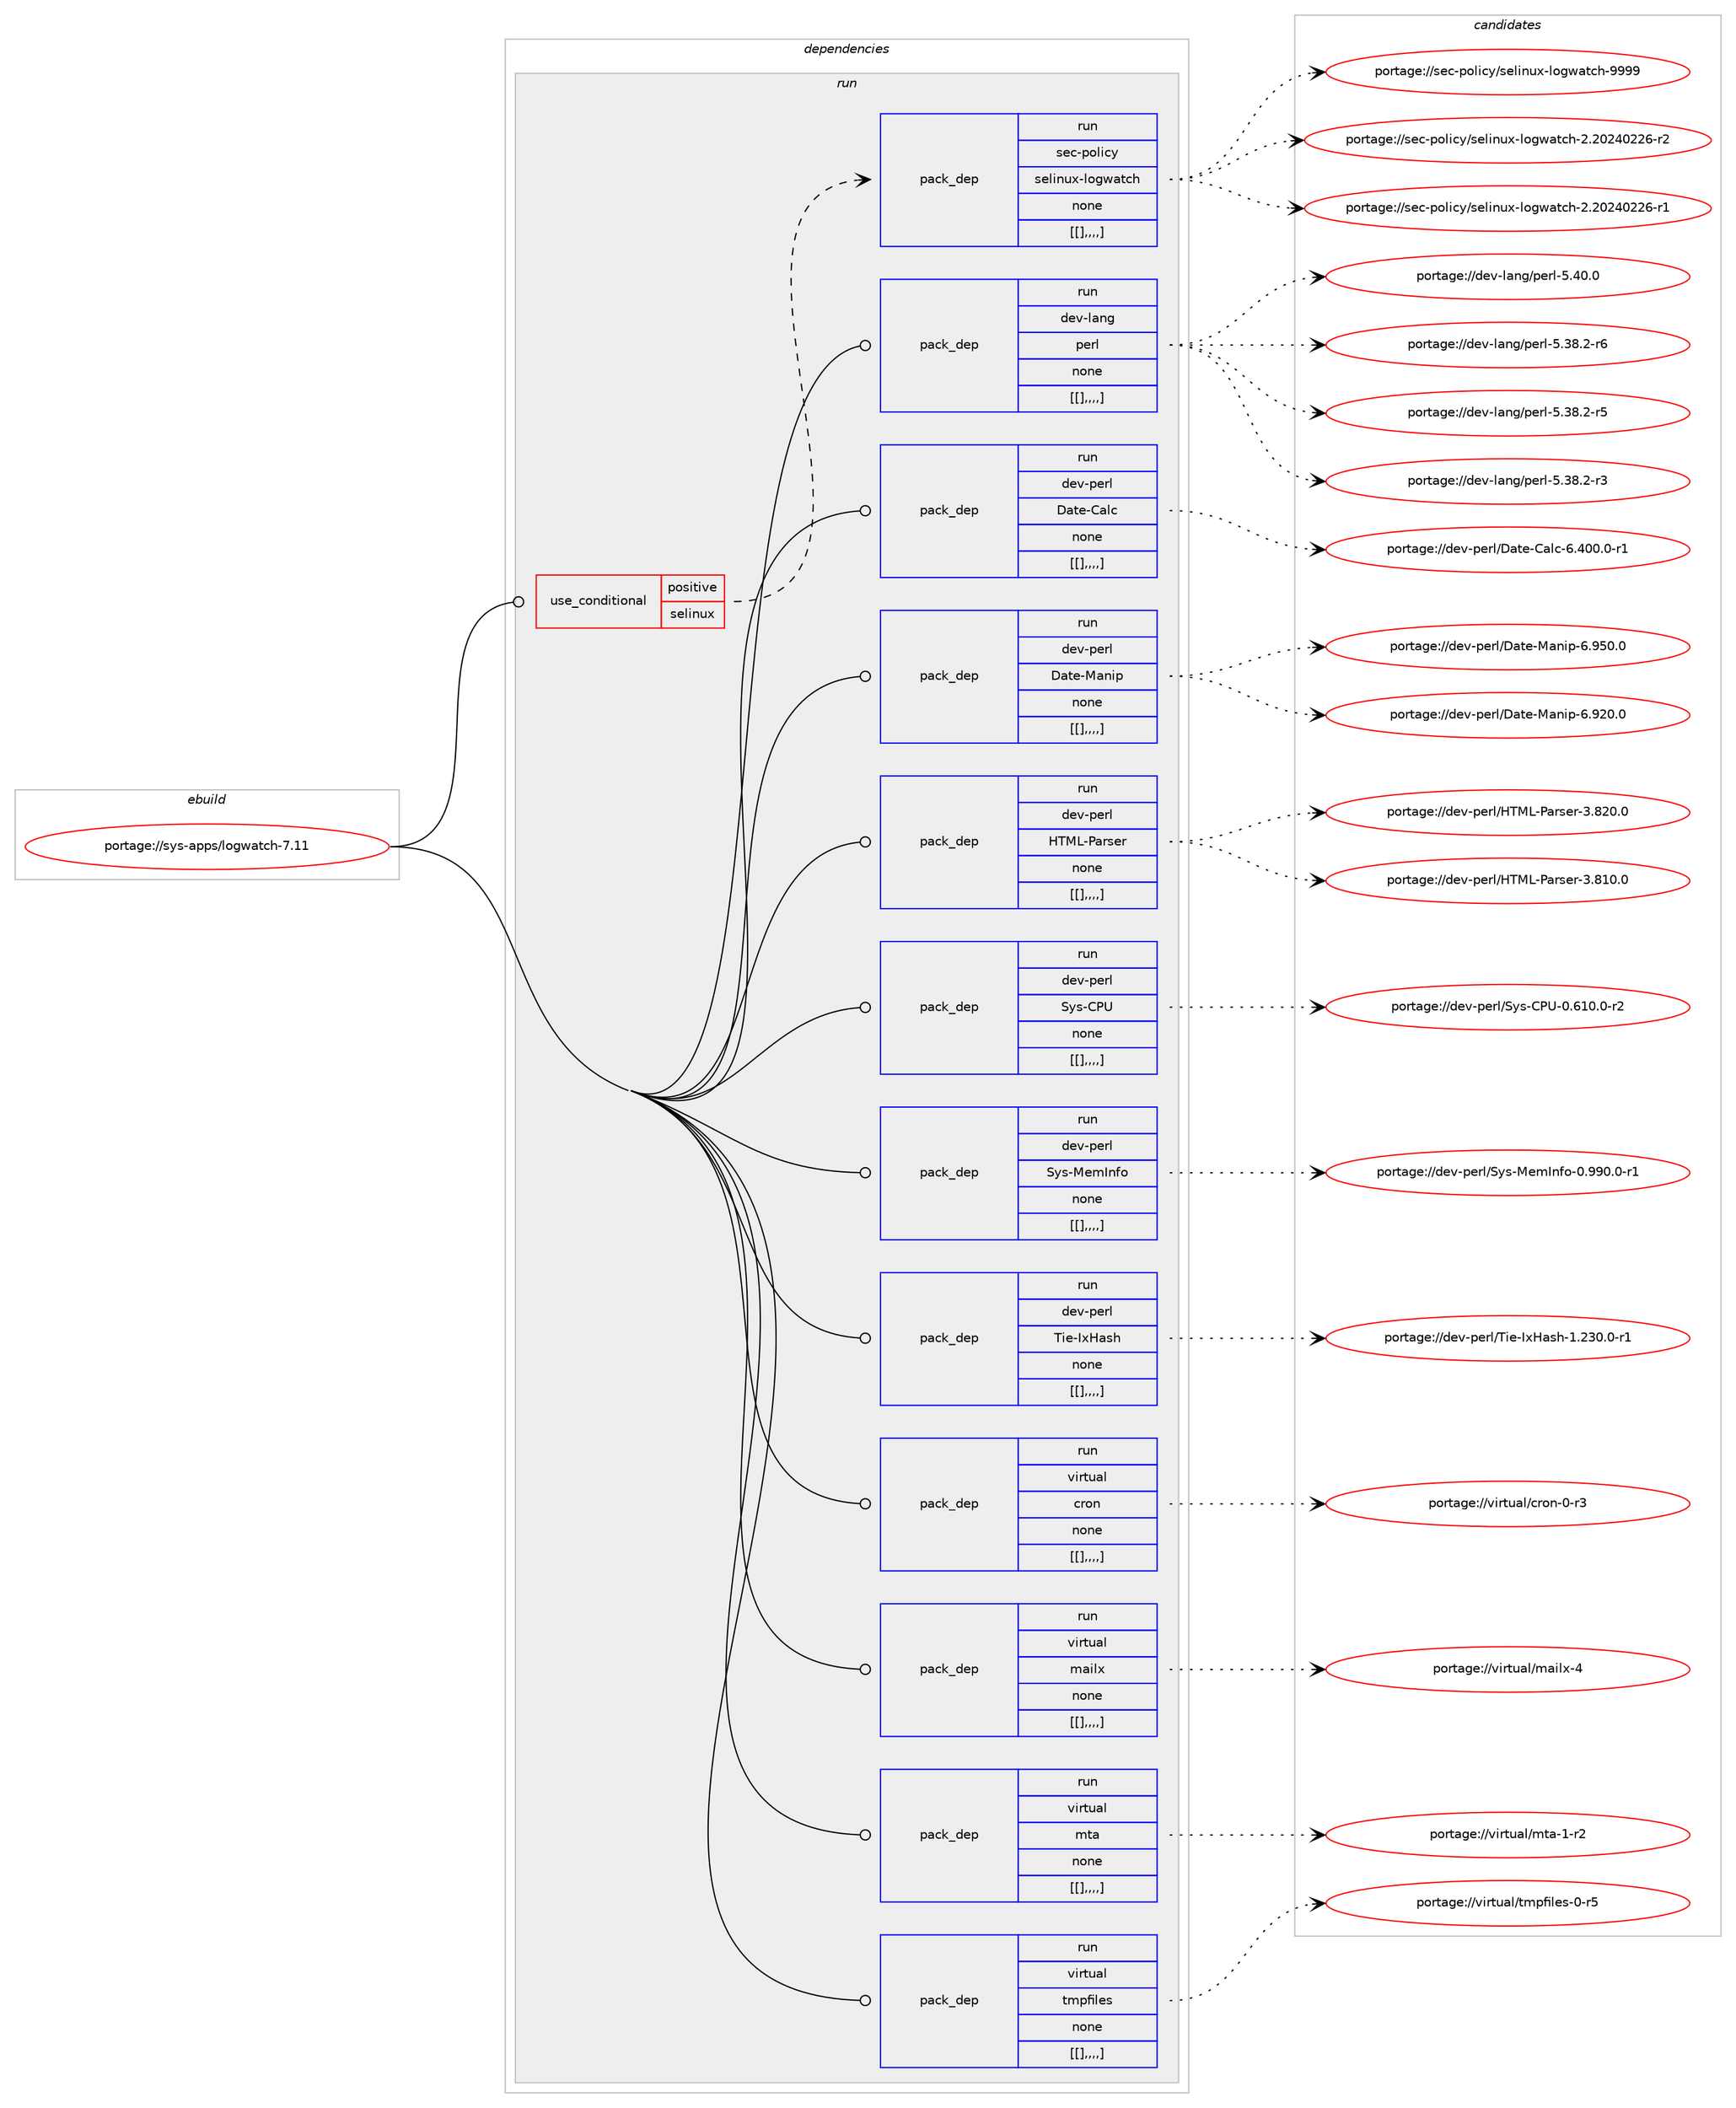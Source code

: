 digraph prolog {

# *************
# Graph options
# *************

newrank=true;
concentrate=true;
compound=true;
graph [rankdir=LR,fontname=Helvetica,fontsize=10,ranksep=1.5];#, ranksep=2.5, nodesep=0.2];
edge  [arrowhead=vee];
node  [fontname=Helvetica,fontsize=10];

# **********
# The ebuild
# **********

subgraph cluster_leftcol {
color=gray;
label=<<i>ebuild</i>>;
id [label="portage://sys-apps/logwatch-7.11", color=red, width=4, href="../sys-apps/logwatch-7.11.svg"];
}

# ****************
# The dependencies
# ****************

subgraph cluster_midcol {
color=gray;
label=<<i>dependencies</i>>;
subgraph cluster_compile {
fillcolor="#eeeeee";
style=filled;
label=<<i>compile</i>>;
}
subgraph cluster_compileandrun {
fillcolor="#eeeeee";
style=filled;
label=<<i>compile and run</i>>;
}
subgraph cluster_run {
fillcolor="#eeeeee";
style=filled;
label=<<i>run</i>>;
subgraph cond115363 {
dependency437498 [label=<<TABLE BORDER="0" CELLBORDER="1" CELLSPACING="0" CELLPADDING="4"><TR><TD ROWSPAN="3" CELLPADDING="10">use_conditional</TD></TR><TR><TD>positive</TD></TR><TR><TD>selinux</TD></TR></TABLE>>, shape=none, color=red];
subgraph pack319079 {
dependency437499 [label=<<TABLE BORDER="0" CELLBORDER="1" CELLSPACING="0" CELLPADDING="4" WIDTH="220"><TR><TD ROWSPAN="6" CELLPADDING="30">pack_dep</TD></TR><TR><TD WIDTH="110">run</TD></TR><TR><TD>sec-policy</TD></TR><TR><TD>selinux-logwatch</TD></TR><TR><TD>none</TD></TR><TR><TD>[[],,,,]</TD></TR></TABLE>>, shape=none, color=blue];
}
dependency437498:e -> dependency437499:w [weight=20,style="dashed",arrowhead="vee"];
}
id:e -> dependency437498:w [weight=20,style="solid",arrowhead="odot"];
subgraph pack319080 {
dependency437500 [label=<<TABLE BORDER="0" CELLBORDER="1" CELLSPACING="0" CELLPADDING="4" WIDTH="220"><TR><TD ROWSPAN="6" CELLPADDING="30">pack_dep</TD></TR><TR><TD WIDTH="110">run</TD></TR><TR><TD>dev-lang</TD></TR><TR><TD>perl</TD></TR><TR><TD>none</TD></TR><TR><TD>[[],,,,]</TD></TR></TABLE>>, shape=none, color=blue];
}
id:e -> dependency437500:w [weight=20,style="solid",arrowhead="odot"];
subgraph pack319081 {
dependency437501 [label=<<TABLE BORDER="0" CELLBORDER="1" CELLSPACING="0" CELLPADDING="4" WIDTH="220"><TR><TD ROWSPAN="6" CELLPADDING="30">pack_dep</TD></TR><TR><TD WIDTH="110">run</TD></TR><TR><TD>dev-perl</TD></TR><TR><TD>Date-Calc</TD></TR><TR><TD>none</TD></TR><TR><TD>[[],,,,]</TD></TR></TABLE>>, shape=none, color=blue];
}
id:e -> dependency437501:w [weight=20,style="solid",arrowhead="odot"];
subgraph pack319082 {
dependency437502 [label=<<TABLE BORDER="0" CELLBORDER="1" CELLSPACING="0" CELLPADDING="4" WIDTH="220"><TR><TD ROWSPAN="6" CELLPADDING="30">pack_dep</TD></TR><TR><TD WIDTH="110">run</TD></TR><TR><TD>dev-perl</TD></TR><TR><TD>Date-Manip</TD></TR><TR><TD>none</TD></TR><TR><TD>[[],,,,]</TD></TR></TABLE>>, shape=none, color=blue];
}
id:e -> dependency437502:w [weight=20,style="solid",arrowhead="odot"];
subgraph pack319083 {
dependency437503 [label=<<TABLE BORDER="0" CELLBORDER="1" CELLSPACING="0" CELLPADDING="4" WIDTH="220"><TR><TD ROWSPAN="6" CELLPADDING="30">pack_dep</TD></TR><TR><TD WIDTH="110">run</TD></TR><TR><TD>dev-perl</TD></TR><TR><TD>HTML-Parser</TD></TR><TR><TD>none</TD></TR><TR><TD>[[],,,,]</TD></TR></TABLE>>, shape=none, color=blue];
}
id:e -> dependency437503:w [weight=20,style="solid",arrowhead="odot"];
subgraph pack319084 {
dependency437504 [label=<<TABLE BORDER="0" CELLBORDER="1" CELLSPACING="0" CELLPADDING="4" WIDTH="220"><TR><TD ROWSPAN="6" CELLPADDING="30">pack_dep</TD></TR><TR><TD WIDTH="110">run</TD></TR><TR><TD>dev-perl</TD></TR><TR><TD>Sys-CPU</TD></TR><TR><TD>none</TD></TR><TR><TD>[[],,,,]</TD></TR></TABLE>>, shape=none, color=blue];
}
id:e -> dependency437504:w [weight=20,style="solid",arrowhead="odot"];
subgraph pack319085 {
dependency437505 [label=<<TABLE BORDER="0" CELLBORDER="1" CELLSPACING="0" CELLPADDING="4" WIDTH="220"><TR><TD ROWSPAN="6" CELLPADDING="30">pack_dep</TD></TR><TR><TD WIDTH="110">run</TD></TR><TR><TD>dev-perl</TD></TR><TR><TD>Sys-MemInfo</TD></TR><TR><TD>none</TD></TR><TR><TD>[[],,,,]</TD></TR></TABLE>>, shape=none, color=blue];
}
id:e -> dependency437505:w [weight=20,style="solid",arrowhead="odot"];
subgraph pack319086 {
dependency437506 [label=<<TABLE BORDER="0" CELLBORDER="1" CELLSPACING="0" CELLPADDING="4" WIDTH="220"><TR><TD ROWSPAN="6" CELLPADDING="30">pack_dep</TD></TR><TR><TD WIDTH="110">run</TD></TR><TR><TD>dev-perl</TD></TR><TR><TD>Tie-IxHash</TD></TR><TR><TD>none</TD></TR><TR><TD>[[],,,,]</TD></TR></TABLE>>, shape=none, color=blue];
}
id:e -> dependency437506:w [weight=20,style="solid",arrowhead="odot"];
subgraph pack319087 {
dependency437507 [label=<<TABLE BORDER="0" CELLBORDER="1" CELLSPACING="0" CELLPADDING="4" WIDTH="220"><TR><TD ROWSPAN="6" CELLPADDING="30">pack_dep</TD></TR><TR><TD WIDTH="110">run</TD></TR><TR><TD>virtual</TD></TR><TR><TD>cron</TD></TR><TR><TD>none</TD></TR><TR><TD>[[],,,,]</TD></TR></TABLE>>, shape=none, color=blue];
}
id:e -> dependency437507:w [weight=20,style="solid",arrowhead="odot"];
subgraph pack319088 {
dependency437508 [label=<<TABLE BORDER="0" CELLBORDER="1" CELLSPACING="0" CELLPADDING="4" WIDTH="220"><TR><TD ROWSPAN="6" CELLPADDING="30">pack_dep</TD></TR><TR><TD WIDTH="110">run</TD></TR><TR><TD>virtual</TD></TR><TR><TD>mailx</TD></TR><TR><TD>none</TD></TR><TR><TD>[[],,,,]</TD></TR></TABLE>>, shape=none, color=blue];
}
id:e -> dependency437508:w [weight=20,style="solid",arrowhead="odot"];
subgraph pack319089 {
dependency437509 [label=<<TABLE BORDER="0" CELLBORDER="1" CELLSPACING="0" CELLPADDING="4" WIDTH="220"><TR><TD ROWSPAN="6" CELLPADDING="30">pack_dep</TD></TR><TR><TD WIDTH="110">run</TD></TR><TR><TD>virtual</TD></TR><TR><TD>mta</TD></TR><TR><TD>none</TD></TR><TR><TD>[[],,,,]</TD></TR></TABLE>>, shape=none, color=blue];
}
id:e -> dependency437509:w [weight=20,style="solid",arrowhead="odot"];
subgraph pack319090 {
dependency437510 [label=<<TABLE BORDER="0" CELLBORDER="1" CELLSPACING="0" CELLPADDING="4" WIDTH="220"><TR><TD ROWSPAN="6" CELLPADDING="30">pack_dep</TD></TR><TR><TD WIDTH="110">run</TD></TR><TR><TD>virtual</TD></TR><TR><TD>tmpfiles</TD></TR><TR><TD>none</TD></TR><TR><TD>[[],,,,]</TD></TR></TABLE>>, shape=none, color=blue];
}
id:e -> dependency437510:w [weight=20,style="solid",arrowhead="odot"];
}
}

# **************
# The candidates
# **************

subgraph cluster_choices {
rank=same;
color=gray;
label=<<i>candidates</i>>;

subgraph choice319079 {
color=black;
nodesep=1;
choice115101994511211110810599121471151011081051101171204510811110311997116991044557575757 [label="portage://sec-policy/selinux-logwatch-9999", color=red, width=4,href="../sec-policy/selinux-logwatch-9999.svg"];
choice1151019945112111108105991214711510110810511011712045108111103119971169910445504650485052485050544511450 [label="portage://sec-policy/selinux-logwatch-2.20240226-r2", color=red, width=4,href="../sec-policy/selinux-logwatch-2.20240226-r2.svg"];
choice1151019945112111108105991214711510110810511011712045108111103119971169910445504650485052485050544511449 [label="portage://sec-policy/selinux-logwatch-2.20240226-r1", color=red, width=4,href="../sec-policy/selinux-logwatch-2.20240226-r1.svg"];
dependency437499:e -> choice115101994511211110810599121471151011081051101171204510811110311997116991044557575757:w [style=dotted,weight="100"];
dependency437499:e -> choice1151019945112111108105991214711510110810511011712045108111103119971169910445504650485052485050544511450:w [style=dotted,weight="100"];
dependency437499:e -> choice1151019945112111108105991214711510110810511011712045108111103119971169910445504650485052485050544511449:w [style=dotted,weight="100"];
}
subgraph choice319080 {
color=black;
nodesep=1;
choice10010111845108971101034711210111410845534652484648 [label="portage://dev-lang/perl-5.40.0", color=red, width=4,href="../dev-lang/perl-5.40.0.svg"];
choice100101118451089711010347112101114108455346515646504511454 [label="portage://dev-lang/perl-5.38.2-r6", color=red, width=4,href="../dev-lang/perl-5.38.2-r6.svg"];
choice100101118451089711010347112101114108455346515646504511453 [label="portage://dev-lang/perl-5.38.2-r5", color=red, width=4,href="../dev-lang/perl-5.38.2-r5.svg"];
choice100101118451089711010347112101114108455346515646504511451 [label="portage://dev-lang/perl-5.38.2-r3", color=red, width=4,href="../dev-lang/perl-5.38.2-r3.svg"];
dependency437500:e -> choice10010111845108971101034711210111410845534652484648:w [style=dotted,weight="100"];
dependency437500:e -> choice100101118451089711010347112101114108455346515646504511454:w [style=dotted,weight="100"];
dependency437500:e -> choice100101118451089711010347112101114108455346515646504511453:w [style=dotted,weight="100"];
dependency437500:e -> choice100101118451089711010347112101114108455346515646504511451:w [style=dotted,weight="100"];
}
subgraph choice319081 {
color=black;
nodesep=1;
choice100101118451121011141084768971161014567971089945544652484846484511449 [label="portage://dev-perl/Date-Calc-6.400.0-r1", color=red, width=4,href="../dev-perl/Date-Calc-6.400.0-r1.svg"];
dependency437501:e -> choice100101118451121011141084768971161014567971089945544652484846484511449:w [style=dotted,weight="100"];
}
subgraph choice319082 {
color=black;
nodesep=1;
choice100101118451121011141084768971161014577971101051124554465753484648 [label="portage://dev-perl/Date-Manip-6.950.0", color=red, width=4,href="../dev-perl/Date-Manip-6.950.0.svg"];
choice100101118451121011141084768971161014577971101051124554465750484648 [label="portage://dev-perl/Date-Manip-6.920.0", color=red, width=4,href="../dev-perl/Date-Manip-6.920.0.svg"];
dependency437502:e -> choice100101118451121011141084768971161014577971101051124554465753484648:w [style=dotted,weight="100"];
dependency437502:e -> choice100101118451121011141084768971161014577971101051124554465750484648:w [style=dotted,weight="100"];
}
subgraph choice319083 {
color=black;
nodesep=1;
choice1001011184511210111410847728477764580971141151011144551465650484648 [label="portage://dev-perl/HTML-Parser-3.820.0", color=red, width=4,href="../dev-perl/HTML-Parser-3.820.0.svg"];
choice1001011184511210111410847728477764580971141151011144551465649484648 [label="portage://dev-perl/HTML-Parser-3.810.0", color=red, width=4,href="../dev-perl/HTML-Parser-3.810.0.svg"];
dependency437503:e -> choice1001011184511210111410847728477764580971141151011144551465650484648:w [style=dotted,weight="100"];
dependency437503:e -> choice1001011184511210111410847728477764580971141151011144551465649484648:w [style=dotted,weight="100"];
}
subgraph choice319084 {
color=black;
nodesep=1;
choice1001011184511210111410847831211154567808545484654494846484511450 [label="portage://dev-perl/Sys-CPU-0.610.0-r2", color=red, width=4,href="../dev-perl/Sys-CPU-0.610.0-r2.svg"];
dependency437504:e -> choice1001011184511210111410847831211154567808545484654494846484511450:w [style=dotted,weight="100"];
}
subgraph choice319085 {
color=black;
nodesep=1;
choice10010111845112101114108478312111545771011097311010211145484657574846484511449 [label="portage://dev-perl/Sys-MemInfo-0.990.0-r1", color=red, width=4,href="../dev-perl/Sys-MemInfo-0.990.0-r1.svg"];
dependency437505:e -> choice10010111845112101114108478312111545771011097311010211145484657574846484511449:w [style=dotted,weight="100"];
}
subgraph choice319086 {
color=black;
nodesep=1;
choice1001011184511210111410847841051014573120729711510445494650514846484511449 [label="portage://dev-perl/Tie-IxHash-1.230.0-r1", color=red, width=4,href="../dev-perl/Tie-IxHash-1.230.0-r1.svg"];
dependency437506:e -> choice1001011184511210111410847841051014573120729711510445494650514846484511449:w [style=dotted,weight="100"];
}
subgraph choice319087 {
color=black;
nodesep=1;
choice11810511411611797108479911411111045484511451 [label="portage://virtual/cron-0-r3", color=red, width=4,href="../virtual/cron-0-r3.svg"];
dependency437507:e -> choice11810511411611797108479911411111045484511451:w [style=dotted,weight="100"];
}
subgraph choice319088 {
color=black;
nodesep=1;
choice1181051141161179710847109971051081204552 [label="portage://virtual/mailx-4", color=red, width=4,href="../virtual/mailx-4.svg"];
dependency437508:e -> choice1181051141161179710847109971051081204552:w [style=dotted,weight="100"];
}
subgraph choice319089 {
color=black;
nodesep=1;
choice11810511411611797108471091169745494511450 [label="portage://virtual/mta-1-r2", color=red, width=4,href="../virtual/mta-1-r2.svg"];
dependency437509:e -> choice11810511411611797108471091169745494511450:w [style=dotted,weight="100"];
}
subgraph choice319090 {
color=black;
nodesep=1;
choice118105114116117971084711610911210210510810111545484511453 [label="portage://virtual/tmpfiles-0-r5", color=red, width=4,href="../virtual/tmpfiles-0-r5.svg"];
dependency437510:e -> choice118105114116117971084711610911210210510810111545484511453:w [style=dotted,weight="100"];
}
}

}
